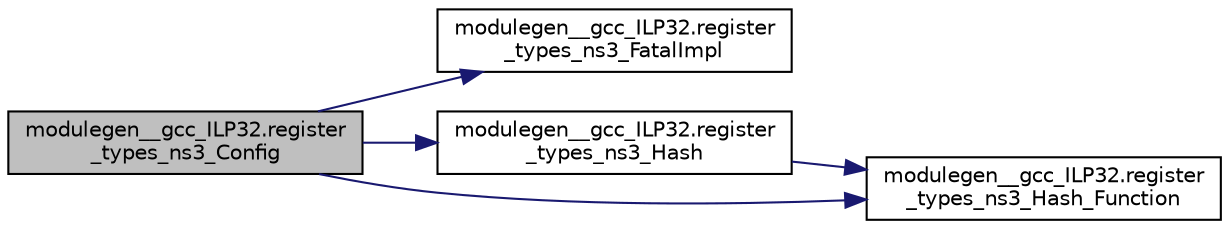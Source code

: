 digraph "modulegen__gcc_ILP32.register_types_ns3_Config"
{
  edge [fontname="Helvetica",fontsize="10",labelfontname="Helvetica",labelfontsize="10"];
  node [fontname="Helvetica",fontsize="10",shape=record];
  rankdir="LR";
  Node1 [label="modulegen__gcc_ILP32.register\l_types_ns3_Config",height=0.2,width=0.4,color="black", fillcolor="grey75", style="filled", fontcolor="black"];
  Node1 -> Node2 [color="midnightblue",fontsize="10",style="solid"];
  Node2 [label="modulegen__gcc_ILP32.register\l_types_ns3_FatalImpl",height=0.2,width=0.4,color="black", fillcolor="white", style="filled",URL="$d5/d79/namespacemodulegen____gcc__ILP32.html#aab873702fb2d41d9a78db27492ae87a5"];
  Node1 -> Node3 [color="midnightblue",fontsize="10",style="solid"];
  Node3 [label="modulegen__gcc_ILP32.register\l_types_ns3_Hash",height=0.2,width=0.4,color="black", fillcolor="white", style="filled",URL="$d5/d79/namespacemodulegen____gcc__ILP32.html#a0bce51bcadf44c501181b3a56b927a40"];
  Node3 -> Node4 [color="midnightblue",fontsize="10",style="solid"];
  Node4 [label="modulegen__gcc_ILP32.register\l_types_ns3_Hash_Function",height=0.2,width=0.4,color="black", fillcolor="white", style="filled",URL="$d5/d79/namespacemodulegen____gcc__ILP32.html#af8a17079f3fe7bb312bb8a09266937fa"];
  Node1 -> Node4 [color="midnightblue",fontsize="10",style="solid"];
}
